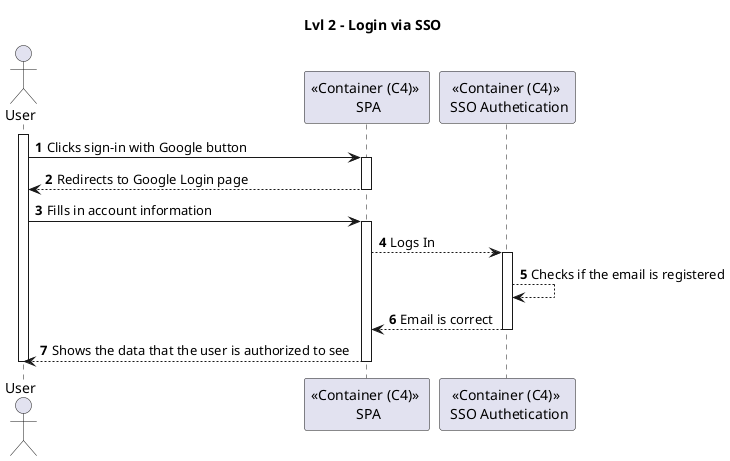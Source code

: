 @startuml US

title Lvl 2 - Login via SSO

autonumber

actor "User" as US
participant "<< Container (C4) >> \n SPA" as S
participant "<< Container (C4) >> \n SSO Authetication" as SSO

activate US
US -> S : Clicks sign-in with Google button
activate S
S --> US : Redirects to Google Login page
deactivate S
US -> S : Fills in account information
activate S

S --> SSO : Logs In
activate SSO
SSO --> SSO : Checks if the email is registered
SSO --> S : Email is correct
deactivate SSO

S --> US : Shows the data that the user is authorized to see
deactivate S


deactivate US

@enduml
